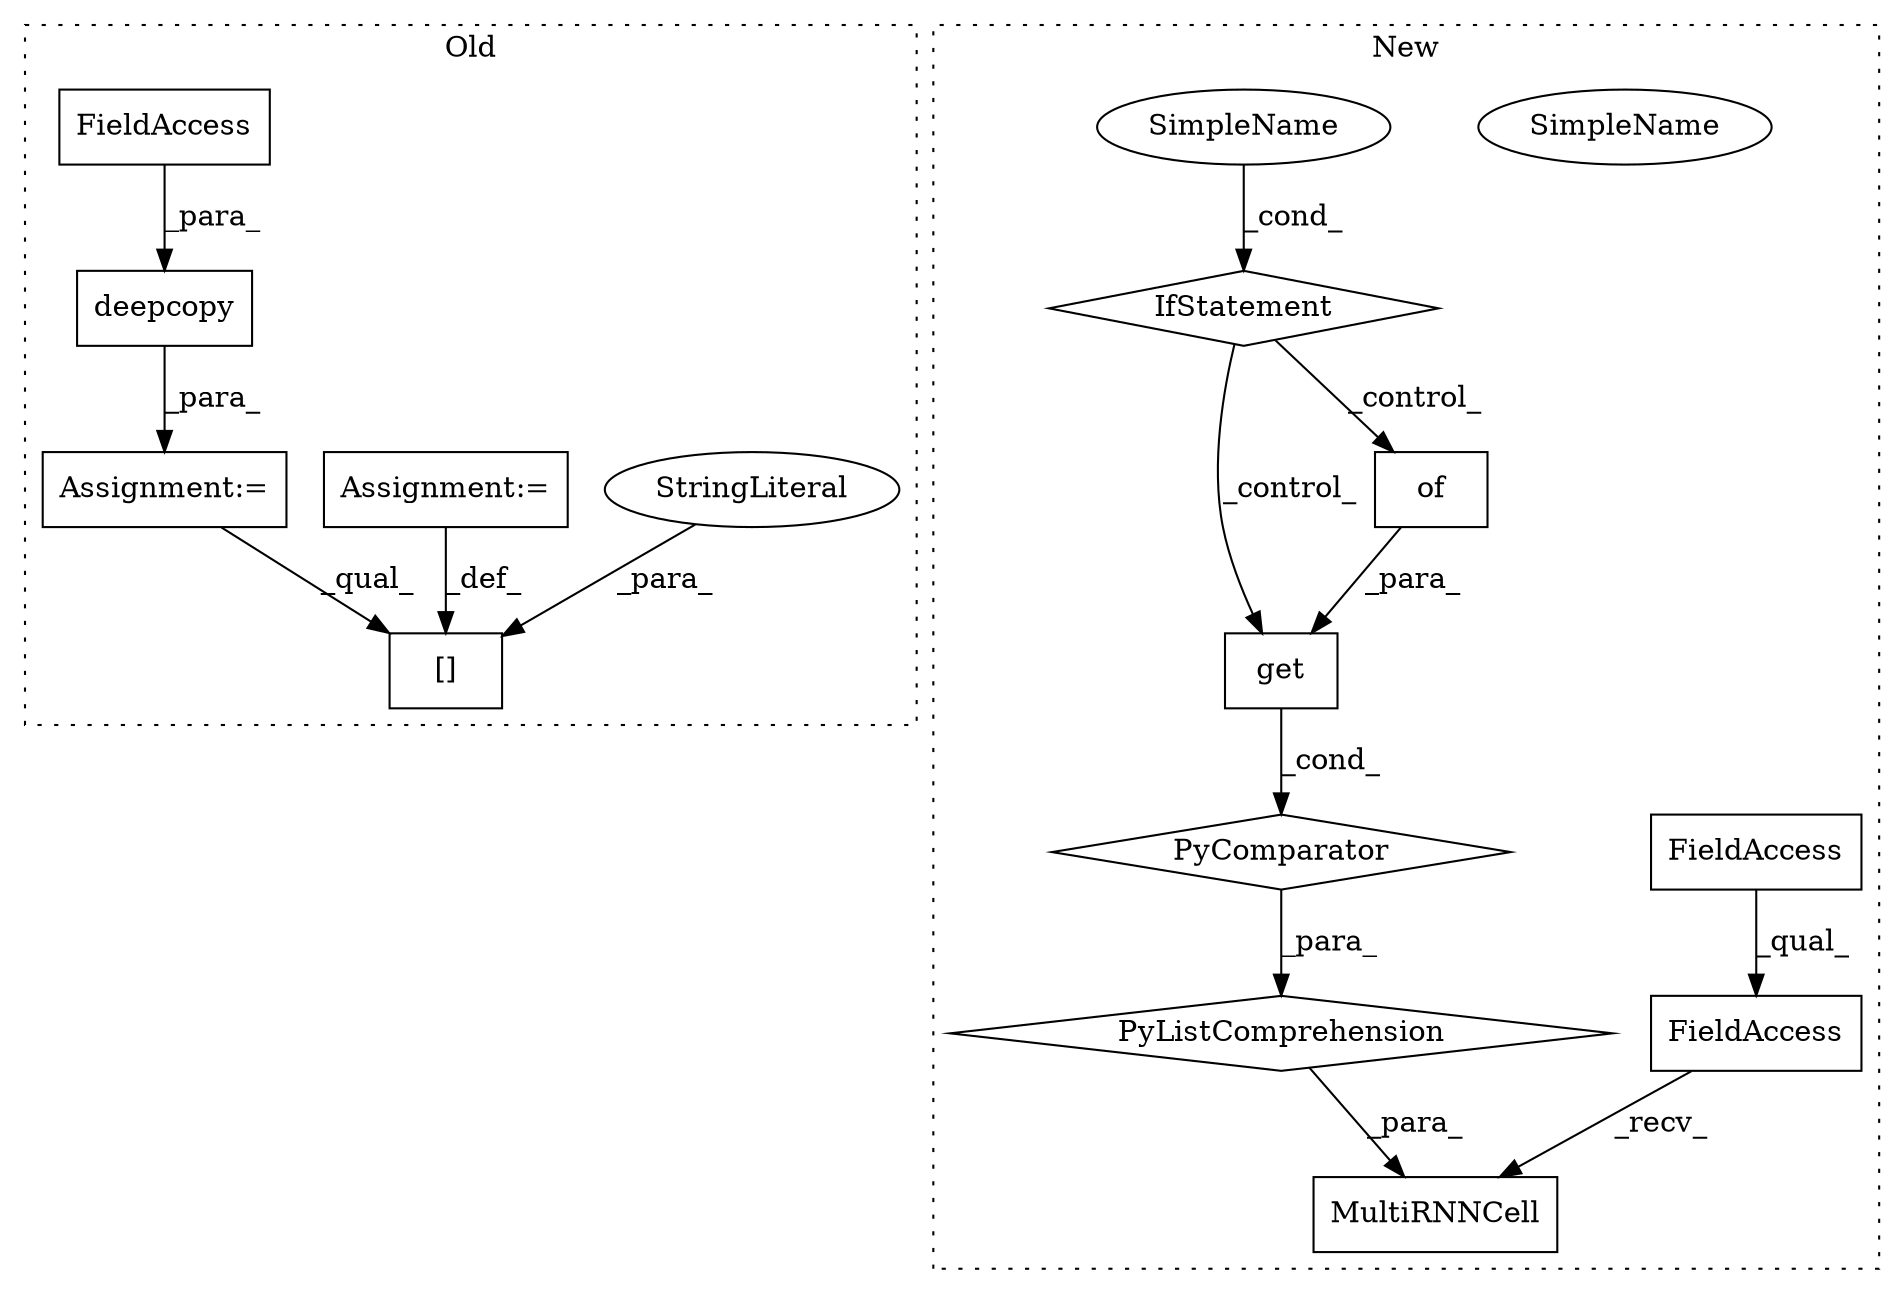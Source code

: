 digraph G {
subgraph cluster0 {
1 [label="deepcopy" a="32" s="1672,1692" l="9,1" shape="box"];
3 [label="[]" a="2" s="1699,1722" l="12,1" shape="box"];
5 [label="StringLiteral" a="45" s="1711" l="11" shape="ellipse"];
13 [label="Assignment:=" a="7" s="1723" l="1" shape="box"];
14 [label="Assignment:=" a="7" s="1666" l="1" shape="box"];
15 [label="FieldAccess" a="22" s="1681" l="11" shape="box"];
label = "Old";
style="dotted";
}
subgraph cluster1 {
2 [label="MultiRNNCell" a="32" s="2322,2344" l="13,1" shape="box"];
4 [label="PyListComprehension" a="109" s="1994" l="283" shape="diamond"];
6 [label="PyComparator" a="113" s="2217" l="52" shape="diamond"];
7 [label="FieldAccess" a="22" s="2299" l="22" shape="box"];
8 [label="FieldAccess" a="22" s="2299" l="18" shape="box"];
9 [label="get" a="32" s="2043,2074" l="4,1" shape="box"];
10 [label="of" a="32" s="2070" l="4" shape="box"];
11 [label="SimpleName" a="42" s="2264" l="5" shape="ellipse"];
12 [label="IfStatement" a="25" s="2217" l="52" shape="diamond"];
16 [label="SimpleName" a="42" s="2264" l="5" shape="ellipse"];
label = "New";
style="dotted";
}
1 -> 14 [label="_para_"];
4 -> 2 [label="_para_"];
5 -> 3 [label="_para_"];
6 -> 4 [label="_para_"];
7 -> 2 [label="_recv_"];
8 -> 7 [label="_qual_"];
9 -> 6 [label="_cond_"];
10 -> 9 [label="_para_"];
12 -> 10 [label="_control_"];
12 -> 9 [label="_control_"];
13 -> 3 [label="_def_"];
14 -> 3 [label="_qual_"];
15 -> 1 [label="_para_"];
16 -> 12 [label="_cond_"];
}